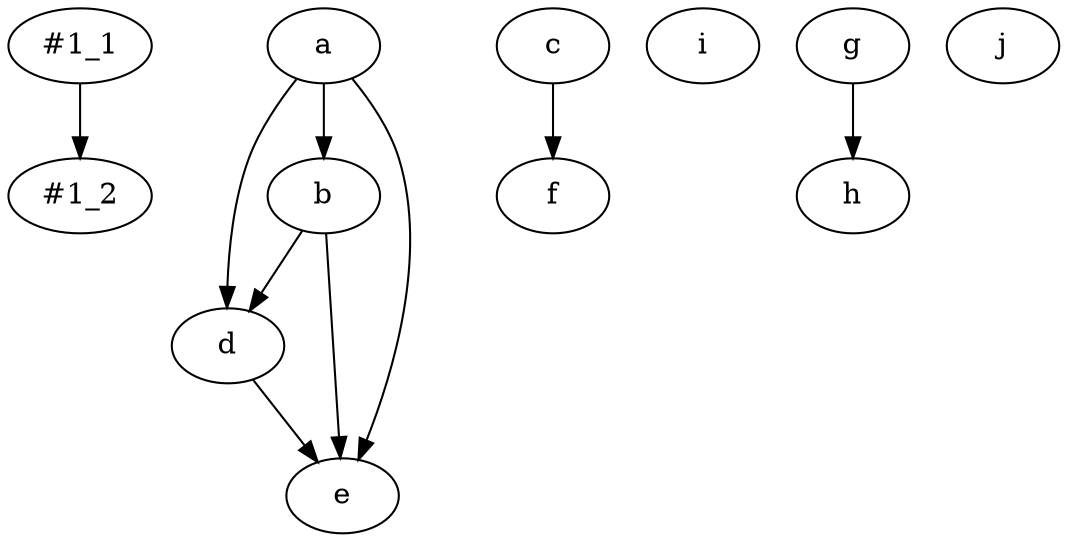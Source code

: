 digraph G {
  edge []
n_2 [label="#1_1" style="setlinewidth(1)" ]
n_3 [label="#1_2" style="setlinewidth(1)" ]
n_4 [label="a" style="setlinewidth(1)" ]
n_5 [label="b" style="setlinewidth(1)" ]
n_6 [label="c" style="setlinewidth(1)" ]
n_7 [label="d" style="setlinewidth(1)" ]
n_12 [label="i" style="setlinewidth(1)" ]
n_9 [label="f" style="setlinewidth(1)" ]
n_10 [label="g" style="setlinewidth(1)" ]
n_11 [label="h" style="setlinewidth(1)" ]
n_8 [label="e" style="setlinewidth(1)" ]
n_13 [label="j" style="setlinewidth(1)" ]
n_2 -> n_3 []
n_4 -> n_5 []
n_4 -> n_7 []
n_5 -> n_7 []
n_4 -> n_8 []
n_5 -> n_8 []
n_7 -> n_8 []
n_6 -> n_9 []
n_10 -> n_11 []
}
